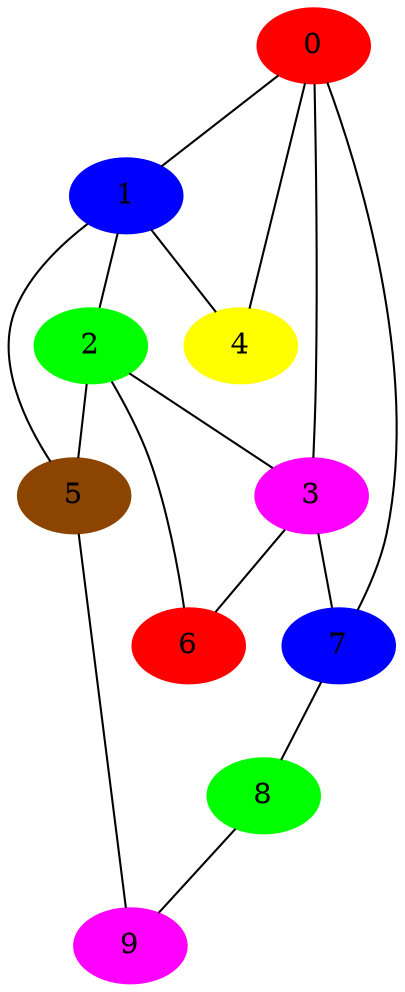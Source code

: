 graph planar2 {
      0 -- 1 ;
      0 -- 3 ;
      0 -- 4 ;
      0 -- 7 ;
      1 -- 2 ;
      1 -- 4 ;
      1 -- 5 ;
      2 -- 3 ;
      2 -- 5 ;
      2 -- 6 ;
      3 -- 6 ;
      3 -- 7 ;
      4 ;
      5 -- 9 ;
      6 ;
      7 -- 8 ;
      8 -- 9 ;
      9 ;
      0 [color=red, style=filled];
      1 [color=blue, style=filled];
      2 [color=green, style=filled];
      3 [color=magenta, style=filled];
      4 [color=yellow, style=filled];
      5 [color=darkorange4, style=filled];
      6 [color=red, style=filled];
      7 [color=blue, style=filled];
      8 [color=green, style=filled];
      9 [color=magenta, style=filled]
}